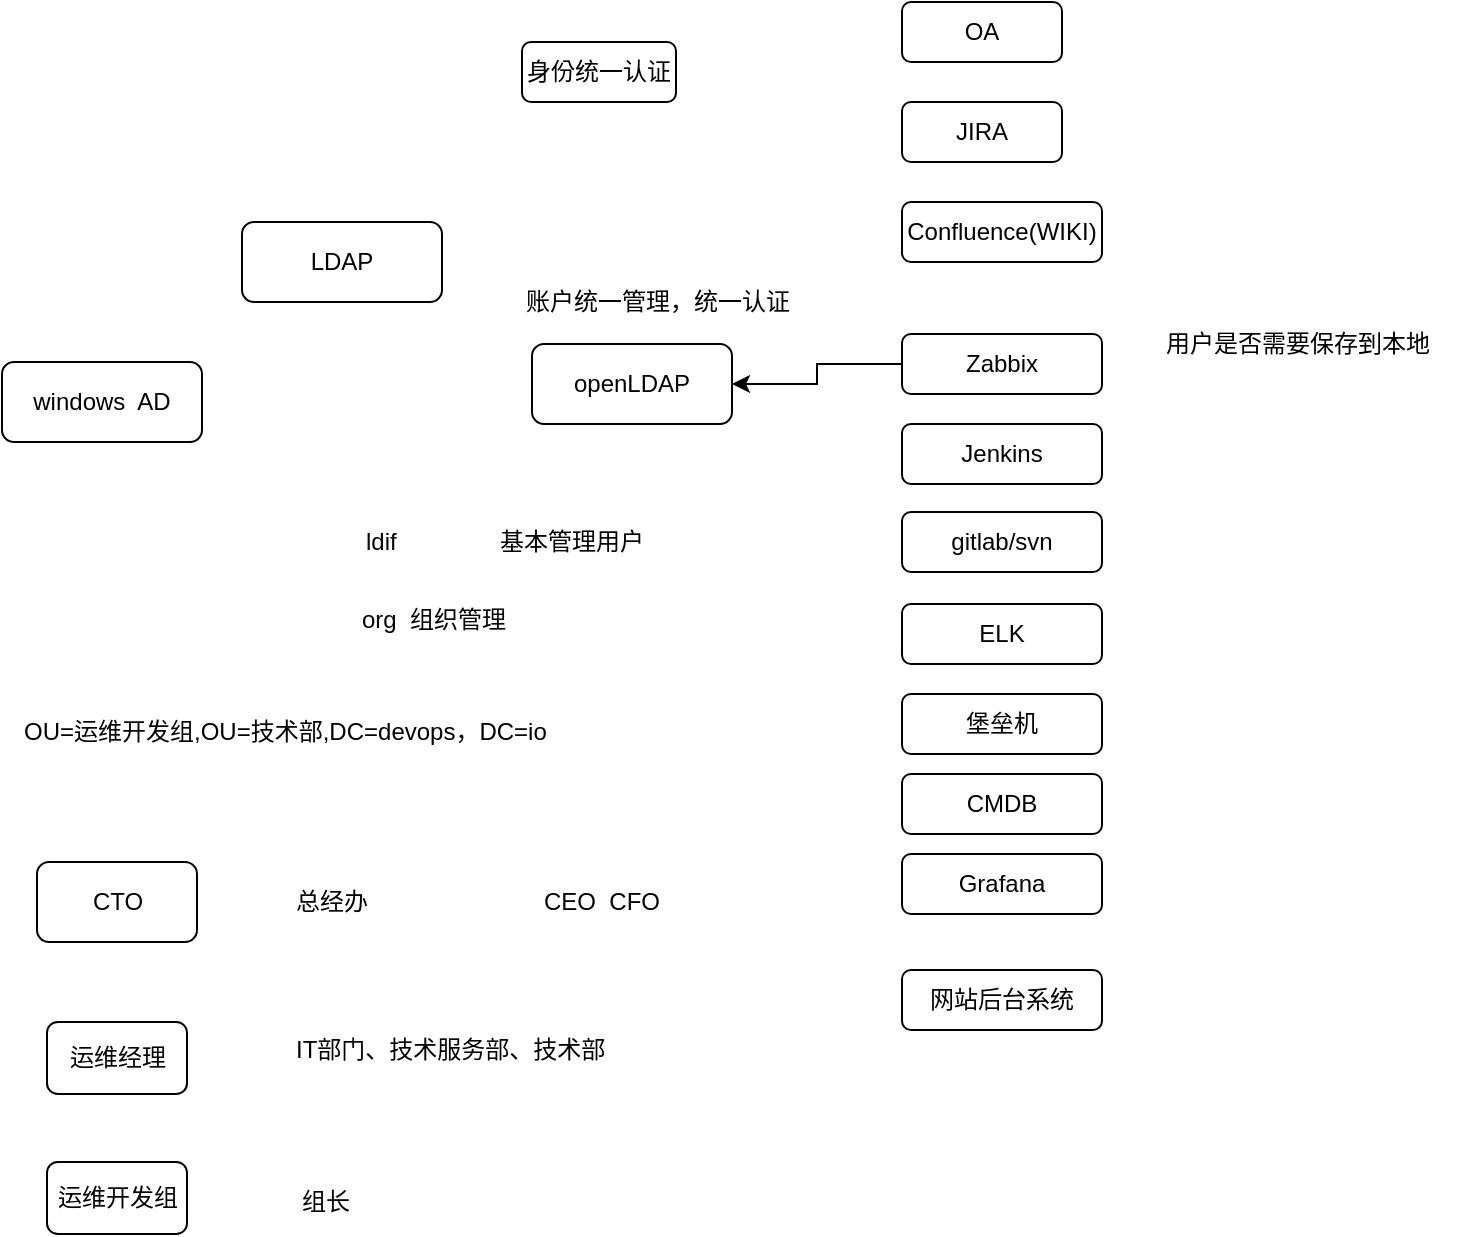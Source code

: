 <mxfile version="12.2.7" type="github" pages="2">
  <diagram id="xbigndpcGdSuTOHPYmYR" name="第 1 页">
    <mxGraphModel dx="1186" dy="741" grid="1" gridSize="10" guides="1" tooltips="1" connect="1" arrows="1" fold="1" page="1" pageScale="1" pageWidth="827" pageHeight="1169" math="0" shadow="0">
      <root>
        <mxCell id="0"/>
        <mxCell id="1" parent="0"/>
        <mxCell id="aChJso3XzgRwxcuD8M2G-1" value="LDAP" style="rounded=1;whiteSpace=wrap;html=1;" vertex="1" parent="1">
          <mxGeometry x="190" y="180" width="100" height="40" as="geometry"/>
        </mxCell>
        <mxCell id="aChJso3XzgRwxcuD8M2G-3" value="身份统一认证" style="rounded=1;whiteSpace=wrap;html=1;" vertex="1" parent="1">
          <mxGeometry x="330" y="90" width="77" height="30" as="geometry"/>
        </mxCell>
        <mxCell id="aChJso3XzgRwxcuD8M2G-4" value="windows&amp;nbsp; AD" style="rounded=1;whiteSpace=wrap;html=1;" vertex="1" parent="1">
          <mxGeometry x="70" y="250" width="100" height="40" as="geometry"/>
        </mxCell>
        <mxCell id="aChJso3XzgRwxcuD8M2G-5" value="openLDAP" style="rounded=1;whiteSpace=wrap;html=1;" vertex="1" parent="1">
          <mxGeometry x="335" y="241" width="100" height="40" as="geometry"/>
        </mxCell>
        <mxCell id="aChJso3XzgRwxcuD8M2G-6" value="ldif" style="text;html=1;resizable=0;points=[];autosize=1;align=left;verticalAlign=top;spacingTop=-4;" vertex="1" parent="1">
          <mxGeometry x="250" y="330" width="30" height="20" as="geometry"/>
        </mxCell>
        <mxCell id="aChJso3XzgRwxcuD8M2G-8" value="基本管理用户" style="text;html=1;resizable=0;points=[];autosize=1;align=left;verticalAlign=top;spacingTop=-4;" vertex="1" parent="1">
          <mxGeometry x="317" y="330" width="90" height="20" as="geometry"/>
        </mxCell>
        <mxCell id="aChJso3XzgRwxcuD8M2G-9" value="org&amp;nbsp; 组织管理" style="text;html=1;resizable=0;points=[];autosize=1;align=left;verticalAlign=top;spacingTop=-4;" vertex="1" parent="1">
          <mxGeometry x="248" y="369" width="90" height="20" as="geometry"/>
        </mxCell>
        <mxCell id="aChJso3XzgRwxcuD8M2G-10" value="CTO" style="rounded=1;whiteSpace=wrap;html=1;" vertex="1" parent="1">
          <mxGeometry x="87.5" y="500" width="80" height="40" as="geometry"/>
        </mxCell>
        <mxCell id="aChJso3XzgRwxcuD8M2G-11" value="总经办" style="text;html=1;resizable=0;points=[];autosize=1;align=left;verticalAlign=top;spacingTop=-4;" vertex="1" parent="1">
          <mxGeometry x="215" y="510" width="50" height="20" as="geometry"/>
        </mxCell>
        <mxCell id="aChJso3XzgRwxcuD8M2G-13" value="运维经理" style="rounded=1;whiteSpace=wrap;html=1;" vertex="1" parent="1">
          <mxGeometry x="92.5" y="580" width="70" height="36" as="geometry"/>
        </mxCell>
        <mxCell id="aChJso3XzgRwxcuD8M2G-15" value="IT部门、技术服务部、技术部" style="text;html=1;resizable=0;points=[];autosize=1;align=left;verticalAlign=top;spacingTop=-4;" vertex="1" parent="1">
          <mxGeometry x="215" y="584" width="170" height="20" as="geometry"/>
        </mxCell>
        <mxCell id="aChJso3XzgRwxcuD8M2G-16" value="运维开发组" style="rounded=1;whiteSpace=wrap;html=1;" vertex="1" parent="1">
          <mxGeometry x="92.5" y="650" width="70" height="36" as="geometry"/>
        </mxCell>
        <mxCell id="aChJso3XzgRwxcuD8M2G-17" value="组长" style="text;html=1;resizable=0;points=[];autosize=1;align=left;verticalAlign=top;spacingTop=-4;" vertex="1" parent="1">
          <mxGeometry x="218" y="660" width="40" height="20" as="geometry"/>
        </mxCell>
        <mxCell id="aChJso3XzgRwxcuD8M2G-18" value="OU=运维开发组,OU=技术部,DC=devops，DC=io" style="text;html=1;resizable=0;points=[];autosize=1;align=left;verticalAlign=top;spacingTop=-4;" vertex="1" parent="1">
          <mxGeometry x="79" y="425" width="280" height="20" as="geometry"/>
        </mxCell>
        <mxCell id="aChJso3XzgRwxcuD8M2G-19" value="CEO&amp;nbsp; CFO" style="text;html=1;resizable=0;points=[];autosize=1;align=left;verticalAlign=top;spacingTop=-4;" vertex="1" parent="1">
          <mxGeometry x="339" y="510" width="70" height="20" as="geometry"/>
        </mxCell>
        <mxCell id="aChJso3XzgRwxcuD8M2G-21" value="OA" style="rounded=1;whiteSpace=wrap;html=1;" vertex="1" parent="1">
          <mxGeometry x="520" y="70" width="80" height="30" as="geometry"/>
        </mxCell>
        <mxCell id="aChJso3XzgRwxcuD8M2G-22" value="JIRA" style="rounded=1;whiteSpace=wrap;html=1;" vertex="1" parent="1">
          <mxGeometry x="520" y="120" width="80" height="30" as="geometry"/>
        </mxCell>
        <mxCell id="aChJso3XzgRwxcuD8M2G-23" value="Confluence(WIKI)" style="rounded=1;whiteSpace=wrap;html=1;" vertex="1" parent="1">
          <mxGeometry x="520" y="170" width="100" height="30" as="geometry"/>
        </mxCell>
        <mxCell id="aChJso3XzgRwxcuD8M2G-35" style="edgeStyle=orthogonalEdgeStyle;rounded=0;orthogonalLoop=1;jettySize=auto;html=1;exitX=0;exitY=0.5;exitDx=0;exitDy=0;entryX=1;entryY=0.5;entryDx=0;entryDy=0;" edge="1" parent="1" source="aChJso3XzgRwxcuD8M2G-26" target="aChJso3XzgRwxcuD8M2G-5">
          <mxGeometry relative="1" as="geometry"/>
        </mxCell>
        <mxCell id="aChJso3XzgRwxcuD8M2G-26" value="Zabbix" style="rounded=1;whiteSpace=wrap;html=1;" vertex="1" parent="1">
          <mxGeometry x="520" y="236" width="100" height="30" as="geometry"/>
        </mxCell>
        <mxCell id="aChJso3XzgRwxcuD8M2G-27" value="Jenkins" style="rounded=1;whiteSpace=wrap;html=1;" vertex="1" parent="1">
          <mxGeometry x="520" y="281" width="100" height="30" as="geometry"/>
        </mxCell>
        <mxCell id="aChJso3XzgRwxcuD8M2G-28" value="gitlab/svn" style="rounded=1;whiteSpace=wrap;html=1;" vertex="1" parent="1">
          <mxGeometry x="520" y="325" width="100" height="30" as="geometry"/>
        </mxCell>
        <mxCell id="aChJso3XzgRwxcuD8M2G-29" value="ELK" style="rounded=1;whiteSpace=wrap;html=1;" vertex="1" parent="1">
          <mxGeometry x="520" y="371" width="100" height="30" as="geometry"/>
        </mxCell>
        <mxCell id="aChJso3XzgRwxcuD8M2G-30" value="堡垒机" style="rounded=1;whiteSpace=wrap;html=1;" vertex="1" parent="1">
          <mxGeometry x="520" y="416" width="100" height="30" as="geometry"/>
        </mxCell>
        <mxCell id="aChJso3XzgRwxcuD8M2G-31" value="CMDB" style="rounded=1;whiteSpace=wrap;html=1;" vertex="1" parent="1">
          <mxGeometry x="520" y="456" width="100" height="30" as="geometry"/>
        </mxCell>
        <mxCell id="aChJso3XzgRwxcuD8M2G-32" value="Grafana" style="rounded=1;whiteSpace=wrap;html=1;" vertex="1" parent="1">
          <mxGeometry x="520" y="496" width="100" height="30" as="geometry"/>
        </mxCell>
        <mxCell id="aChJso3XzgRwxcuD8M2G-33" value="网站后台系统" style="rounded=1;whiteSpace=wrap;html=1;" vertex="1" parent="1">
          <mxGeometry x="520" y="554" width="100" height="30" as="geometry"/>
        </mxCell>
        <mxCell id="aChJso3XzgRwxcuD8M2G-34" value="账户统一管理，统一认证" style="text;html=1;resizable=0;points=[];autosize=1;align=left;verticalAlign=top;spacingTop=-4;" vertex="1" parent="1">
          <mxGeometry x="330" y="210" width="150" height="20" as="geometry"/>
        </mxCell>
        <mxCell id="aChJso3XzgRwxcuD8M2G-36" value="用户是否需要保存到本地" style="text;html=1;resizable=0;points=[];autosize=1;align=left;verticalAlign=top;spacingTop=-4;" vertex="1" parent="1">
          <mxGeometry x="650" y="231" width="150" height="20" as="geometry"/>
        </mxCell>
      </root>
    </mxGraphModel>
  </diagram>
  <diagram id="w5zA4SEZufo3LOGywTid" name="第 2 页">
    <mxGraphModel dx="2013" dy="741" grid="1" gridSize="10" guides="1" tooltips="1" connect="1" arrows="1" fold="1" page="1" pageScale="1" pageWidth="827" pageHeight="1169" math="0" shadow="0">
      <root>
        <mxCell id="CsTffdpOZkQYj_XdXDyw-0"/>
        <mxCell id="CsTffdpOZkQYj_XdXDyw-1" parent="CsTffdpOZkQYj_XdXDyw-0"/>
        <mxCell id="cAGPr4ibJTok6Qr0bsOT-0" value="jira" style="rounded=1;whiteSpace=wrap;html=1;fillColor=#f8cecc;strokeColor=#b85450;" vertex="1" parent="CsTffdpOZkQYj_XdXDyw-1">
          <mxGeometry x="210" y="100" width="90" height="40" as="geometry"/>
        </mxCell>
        <mxCell id="cAGPr4ibJTok6Qr0bsOT-1" value="产品经理" style="rounded=1;whiteSpace=wrap;html=1;fillColor=#fff2cc;strokeColor=#d6b656;" vertex="1" parent="CsTffdpOZkQYj_XdXDyw-1">
          <mxGeometry x="-90" y="205" width="80" height="45" as="geometry"/>
        </mxCell>
        <mxCell id="cAGPr4ibJTok6Qr0bsOT-2" value="工作流" style="text;html=1;resizable=0;points=[];autosize=1;align=left;verticalAlign=top;spacingTop=-4;fillColor=#f5f5f5;strokeColor=#666666;fontColor=#333333;" vertex="1" parent="CsTffdpOZkQYj_XdXDyw-1">
          <mxGeometry x="224" y="157" width="50" height="20" as="geometry"/>
        </mxCell>
        <mxCell id="cAGPr4ibJTok6Qr0bsOT-3" value="每日鲜果" style="rounded=1;whiteSpace=wrap;html=1;fillColor=#fff2cc;strokeColor=#d6b656;" vertex="1" parent="CsTffdpOZkQYj_XdXDyw-1">
          <mxGeometry x="40" y="212.5" width="80" height="30" as="geometry"/>
        </mxCell>
        <mxCell id="cAGPr4ibJTok6Qr0bsOT-5" value="产出需求文档" style="text;html=1;resizable=0;points=[];autosize=1;align=left;verticalAlign=top;spacingTop=-4;fillColor=#f5f5f5;strokeColor=#666666;fontColor=#333333;" vertex="1" parent="CsTffdpOZkQYj_XdXDyw-1">
          <mxGeometry x="165" y="217.5" width="90" height="20" as="geometry"/>
        </mxCell>
        <mxCell id="cAGPr4ibJTok6Qr0bsOT-6" value="创建问题" style="text;html=1;resizable=0;points=[];autosize=1;align=left;verticalAlign=top;spacingTop=-4;fillColor=#dae8fc;strokeColor=#6c8ebf;" vertex="1" parent="CsTffdpOZkQYj_XdXDyw-1">
          <mxGeometry x="280" y="217.5" width="60" height="20" as="geometry"/>
        </mxCell>
        <mxCell id="cAGPr4ibJTok6Qr0bsOT-7" value="对应开发人员" style="text;html=1;resizable=0;points=[];autosize=1;align=left;verticalAlign=top;spacingTop=-4;fillColor=#f8cecc;strokeColor=#b85450;" vertex="1" parent="CsTffdpOZkQYj_XdXDyw-1">
          <mxGeometry x="380" y="217.5" width="90" height="20" as="geometry"/>
        </mxCell>
        <mxCell id="cAGPr4ibJTok6Qr0bsOT-10" style="edgeStyle=orthogonalEdgeStyle;rounded=0;orthogonalLoop=1;jettySize=auto;html=1;" edge="1" parent="CsTffdpOZkQYj_XdXDyw-1" source="cAGPr4ibJTok6Qr0bsOT-8">
          <mxGeometry relative="1" as="geometry">
            <mxPoint x="520" y="290" as="targetPoint"/>
          </mxGeometry>
        </mxCell>
        <mxCell id="cAGPr4ibJTok6Qr0bsOT-8" value="评估需求" style="text;html=1;resizable=0;points=[];autosize=1;align=left;verticalAlign=top;spacingTop=-4;fillColor=#fff2cc;strokeColor=#d6b656;" vertex="1" parent="CsTffdpOZkQYj_XdXDyw-1">
          <mxGeometry x="490" y="217.5" width="60" height="20" as="geometry"/>
        </mxCell>
        <mxCell id="cAGPr4ibJTok6Qr0bsOT-9" value="开发周期" style="text;html=1;resizable=0;points=[];autosize=1;align=left;verticalAlign=top;spacingTop=-4;fillColor=#fff2cc;strokeColor=#d6b656;" vertex="1" parent="CsTffdpOZkQYj_XdXDyw-1">
          <mxGeometry x="490" y="192.5" width="60" height="20" as="geometry"/>
        </mxCell>
        <mxCell id="cAGPr4ibJTok6Qr0bsOT-12" style="edgeStyle=orthogonalEdgeStyle;rounded=0;orthogonalLoop=1;jettySize=auto;html=1;" edge="1" parent="CsTffdpOZkQYj_XdXDyw-1" source="cAGPr4ibJTok6Qr0bsOT-11">
          <mxGeometry relative="1" as="geometry">
            <mxPoint x="528" y="380" as="targetPoint"/>
          </mxGeometry>
        </mxCell>
        <mxCell id="cAGPr4ibJTok6Qr0bsOT-11" value="开发进行" style="text;html=1;resizable=0;points=[];autosize=1;align=left;verticalAlign=top;spacingTop=-4;fillColor=#fff2cc;strokeColor=#d6b656;" vertex="1" parent="CsTffdpOZkQYj_XdXDyw-1">
          <mxGeometry x="498" y="289" width="60" height="20" as="geometry"/>
        </mxCell>
        <mxCell id="cAGPr4ibJTok6Qr0bsOT-14" style="edgeStyle=orthogonalEdgeStyle;rounded=0;orthogonalLoop=1;jettySize=auto;html=1;" edge="1" parent="CsTffdpOZkQYj_XdXDyw-1" source="cAGPr4ibJTok6Qr0bsOT-13">
          <mxGeometry relative="1" as="geometry">
            <mxPoint x="530" y="460" as="targetPoint"/>
          </mxGeometry>
        </mxCell>
        <mxCell id="cAGPr4ibJTok6Qr0bsOT-13" value="测试部门" style="text;html=1;resizable=0;points=[];autosize=1;align=left;verticalAlign=top;spacingTop=-4;fillColor=#fff2cc;strokeColor=#d6b656;" vertex="1" parent="CsTffdpOZkQYj_XdXDyw-1">
          <mxGeometry x="508" y="380" width="60" height="20" as="geometry"/>
        </mxCell>
        <mxCell id="cAGPr4ibJTok6Qr0bsOT-15" value="周期" style="text;html=1;resizable=0;points=[];autosize=1;align=left;verticalAlign=top;spacingTop=-4;" vertex="1" parent="CsTffdpOZkQYj_XdXDyw-1">
          <mxGeometry x="480" y="420" width="40" height="20" as="geometry"/>
        </mxCell>
        <mxCell id="cAGPr4ibJTok6Qr0bsOT-17" style="edgeStyle=orthogonalEdgeStyle;rounded=0;orthogonalLoop=1;jettySize=auto;html=1;" edge="1" parent="CsTffdpOZkQYj_XdXDyw-1" source="cAGPr4ibJTok6Qr0bsOT-16">
          <mxGeometry relative="1" as="geometry">
            <mxPoint x="540" y="530" as="targetPoint"/>
            <Array as="points">
              <mxPoint x="540" y="510"/>
              <mxPoint x="540" y="510"/>
            </Array>
          </mxGeometry>
        </mxCell>
        <mxCell id="cAGPr4ibJTok6Qr0bsOT-16" value="产品经理" style="text;html=1;resizable=0;points=[];autosize=1;align=left;verticalAlign=top;spacingTop=-4;fillColor=#fff2cc;strokeColor=#d6b656;" vertex="1" parent="CsTffdpOZkQYj_XdXDyw-1">
          <mxGeometry x="510" y="460" width="60" height="20" as="geometry"/>
        </mxCell>
        <mxCell id="cAGPr4ibJTok6Qr0bsOT-21" style="edgeStyle=orthogonalEdgeStyle;rounded=0;orthogonalLoop=1;jettySize=auto;html=1;" edge="1" parent="CsTffdpOZkQYj_XdXDyw-1" source="cAGPr4ibJTok6Qr0bsOT-18">
          <mxGeometry relative="1" as="geometry">
            <mxPoint x="538" y="600" as="targetPoint"/>
          </mxGeometry>
        </mxCell>
        <mxCell id="cAGPr4ibJTok6Qr0bsOT-18" value="运维部" style="text;html=1;resizable=0;points=[];autosize=1;align=left;verticalAlign=top;spacingTop=-4;fillColor=#f8cecc;strokeColor=#b85450;" vertex="1" parent="CsTffdpOZkQYj_XdXDyw-1">
          <mxGeometry x="513" y="530" width="50" height="20" as="geometry"/>
        </mxCell>
        <mxCell id="cAGPr4ibJTok6Qr0bsOT-19" value="开发环境已经测试" style="text;html=1;resizable=0;points=[];autosize=1;align=left;verticalAlign=top;spacingTop=-4;" vertex="1" parent="CsTffdpOZkQYj_XdXDyw-1">
          <mxGeometry x="580" y="330" width="110" height="20" as="geometry"/>
        </mxCell>
        <mxCell id="cAGPr4ibJTok6Qr0bsOT-20" value="测试环境，测试用例、 产出测试报告" style="text;html=1;resizable=0;points=[];autosize=1;align=left;verticalAlign=top;spacingTop=-4;" vertex="1" parent="CsTffdpOZkQYj_XdXDyw-1">
          <mxGeometry x="580" y="410" width="210" height="20" as="geometry"/>
        </mxCell>
        <mxCell id="cAGPr4ibJTok6Qr0bsOT-23" style="edgeStyle=orthogonalEdgeStyle;rounded=0;orthogonalLoop=1;jettySize=auto;html=1;" edge="1" parent="CsTffdpOZkQYj_XdXDyw-1" source="cAGPr4ibJTok6Qr0bsOT-22">
          <mxGeometry relative="1" as="geometry">
            <mxPoint x="548" y="670" as="targetPoint"/>
          </mxGeometry>
        </mxCell>
        <mxCell id="cAGPr4ibJTok6Qr0bsOT-22" value="仿生产环境" style="text;html=1;resizable=0;points=[];autosize=1;align=left;verticalAlign=top;spacingTop=-4;fillColor=#fff2cc;strokeColor=#d6b656;" vertex="1" parent="CsTffdpOZkQYj_XdXDyw-1">
          <mxGeometry x="510" y="601" width="80" height="20" as="geometry"/>
        </mxCell>
        <mxCell id="cAGPr4ibJTok6Qr0bsOT-26" style="edgeStyle=orthogonalEdgeStyle;rounded=0;orthogonalLoop=1;jettySize=auto;html=1;" edge="1" parent="CsTffdpOZkQYj_XdXDyw-1" source="cAGPr4ibJTok6Qr0bsOT-24">
          <mxGeometry relative="1" as="geometry">
            <mxPoint x="547" y="730" as="targetPoint"/>
          </mxGeometry>
        </mxCell>
        <mxCell id="cAGPr4ibJTok6Qr0bsOT-24" value="灰度" style="text;html=1;resizable=0;points=[];autosize=1;align=left;verticalAlign=top;spacingTop=-4;fillColor=#dae8fc;strokeColor=#6c8ebf;" vertex="1" parent="CsTffdpOZkQYj_XdXDyw-1">
          <mxGeometry x="527" y="672" width="40" height="20" as="geometry"/>
        </mxCell>
        <mxCell id="cAGPr4ibJTok6Qr0bsOT-25" value="产生生产环境的数据" style="text;html=1;resizable=0;points=[];autosize=1;align=left;verticalAlign=top;spacingTop=-4;fillColor=#fff2cc;strokeColor=#d6b656;" vertex="1" parent="CsTffdpOZkQYj_XdXDyw-1">
          <mxGeometry x="588" y="672" width="120" height="20" as="geometry"/>
        </mxCell>
        <mxCell id="cAGPr4ibJTok6Qr0bsOT-27" value="生产环境" style="text;html=1;resizable=0;points=[];autosize=1;align=left;verticalAlign=top;spacingTop=-4;fillColor=#f5f5f5;strokeColor=#666666;fontColor=#333333;" vertex="1" parent="CsTffdpOZkQYj_XdXDyw-1">
          <mxGeometry x="528" y="730" width="60" height="20" as="geometry"/>
        </mxCell>
        <mxCell id="cAGPr4ibJTok6Qr0bsOT-28" value="产品经理为主、测试、开发" style="text;html=1;resizable=0;points=[];autosize=1;align=left;verticalAlign=top;spacingTop=-4;fillColor=#fff2cc;strokeColor=#d6b656;" vertex="1" parent="CsTffdpOZkQYj_XdXDyw-1">
          <mxGeometry x="345" y="610" width="160" height="20" as="geometry"/>
        </mxCell>
        <mxCell id="cAGPr4ibJTok6Qr0bsOT-30" value="产品经理为主、测试、开发" style="text;html=1;resizable=0;points=[];autosize=1;align=left;verticalAlign=top;spacingTop=-4;fillColor=#fff2cc;strokeColor=#d6b656;" vertex="1" parent="CsTffdpOZkQYj_XdXDyw-1">
          <mxGeometry x="300" y="672" width="160" height="20" as="geometry"/>
        </mxCell>
        <mxCell id="cAGPr4ibJTok6Qr0bsOT-31" value="一天" style="text;html=1;resizable=0;points=[];autosize=1;align=left;verticalAlign=top;spacingTop=-4;fillColor=#f8cecc;strokeColor=#b85450;" vertex="1" parent="CsTffdpOZkQYj_XdXDyw-1">
          <mxGeometry x="473.5" y="672" width="40" height="20" as="geometry"/>
        </mxCell>
        <mxCell id="cAGPr4ibJTok6Qr0bsOT-32" value="产品经理为主、测试、开发" style="text;html=1;resizable=0;points=[];autosize=1;align=left;verticalAlign=top;spacingTop=-4;fillColor=#fff2cc;strokeColor=#d6b656;" vertex="1" parent="CsTffdpOZkQYj_XdXDyw-1">
          <mxGeometry x="333" y="730" width="160" height="20" as="geometry"/>
        </mxCell>
        <mxCell id="cAGPr4ibJTok6Qr0bsOT-33" value="CI、CD" style="text;html=1;resizable=0;points=[];autosize=1;align=left;verticalAlign=top;spacingTop=-4;fillColor=#fff2cc;strokeColor=#d6b656;" vertex="1" parent="CsTffdpOZkQYj_XdXDyw-1">
          <mxGeometry x="890" y="197.5" width="60" height="20" as="geometry"/>
        </mxCell>
        <mxCell id="cAGPr4ibJTok6Qr0bsOT-34" value="需求1" style="text;html=1;resizable=0;points=[];autosize=1;align=left;verticalAlign=top;spacingTop=-4;fillColor=#fff2cc;strokeColor=#d6b656;" vertex="1" parent="CsTffdpOZkQYj_XdXDyw-1">
          <mxGeometry x="598" y="202.5" width="50" height="20" as="geometry"/>
        </mxCell>
        <mxCell id="cAGPr4ibJTok6Qr0bsOT-35" value="需求2" style="text;html=1;resizable=0;points=[];autosize=1;align=left;verticalAlign=top;spacingTop=-4;fillColor=#fff2cc;strokeColor=#d6b656;" vertex="1" parent="CsTffdpOZkQYj_XdXDyw-1">
          <mxGeometry x="660" y="205" width="50" height="20" as="geometry"/>
        </mxCell>
        <mxCell id="cAGPr4ibJTok6Qr0bsOT-36" value="需求3" style="text;html=1;resizable=0;points=[];autosize=1;align=left;verticalAlign=top;spacingTop=-4;fillColor=#fff2cc;strokeColor=#d6b656;" vertex="1" parent="CsTffdpOZkQYj_XdXDyw-1">
          <mxGeometry x="720" y="202.5" width="50" height="20" as="geometry"/>
        </mxCell>
        <mxCell id="cAGPr4ibJTok6Qr0bsOT-37" value="dev" style="text;html=1;resizable=0;points=[];autosize=1;align=left;verticalAlign=top;spacingTop=-4;" vertex="1" parent="CsTffdpOZkQYj_XdXDyw-1">
          <mxGeometry x="605" y="289" width="30" height="20" as="geometry"/>
        </mxCell>
        <mxCell id="cAGPr4ibJTok6Qr0bsOT-38" value="test" style="text;html=1;resizable=0;points=[];autosize=1;align=left;verticalAlign=top;spacingTop=-4;" vertex="1" parent="CsTffdpOZkQYj_XdXDyw-1">
          <mxGeometry x="630" y="440" width="30" height="20" as="geometry"/>
        </mxCell>
        <mxCell id="cAGPr4ibJTok6Qr0bsOT-39" value="nginx+redis+mysql+tomcat" style="text;html=1;resizable=0;points=[];autosize=1;align=left;verticalAlign=top;spacingTop=-4;" vertex="1" parent="CsTffdpOZkQYj_XdXDyw-1">
          <mxGeometry x="665" y="287" width="160" height="20" as="geometry"/>
        </mxCell>
        <mxCell id="cAGPr4ibJTok6Qr0bsOT-40" value="jdbc 配置文件" style="text;html=1;resizable=0;points=[];autosize=1;align=left;verticalAlign=top;spacingTop=-4;" vertex="1" parent="CsTffdpOZkQYj_XdXDyw-1">
          <mxGeometry x="710" y="440" width="90" height="20" as="geometry"/>
        </mxCell>
        <mxCell id="cAGPr4ibJTok6Qr0bsOT-41" value="jdbc 配置文件" style="text;html=1;resizable=0;points=[];autosize=1;align=left;verticalAlign=top;spacingTop=-4;" vertex="1" parent="CsTffdpOZkQYj_XdXDyw-1">
          <mxGeometry x="706" y="321" width="90" height="20" as="geometry"/>
        </mxCell>
        <mxCell id="cAGPr4ibJTok6Qr0bsOT-44" value="jenkins" style="text;html=1;resizable=0;points=[];autosize=1;align=left;verticalAlign=top;spacingTop=-4;" vertex="1" parent="CsTffdpOZkQYj_XdXDyw-1">
          <mxGeometry x="890" y="341" width="50" height="20" as="geometry"/>
        </mxCell>
        <mxCell id="cAGPr4ibJTok6Qr0bsOT-45" value="配置中心" style="text;html=1;resizable=0;points=[];autosize=1;align=left;verticalAlign=top;spacingTop=-4;" vertex="1" parent="CsTffdpOZkQYj_XdXDyw-1">
          <mxGeometry x="870" y="430" width="60" height="20" as="geometry"/>
        </mxCell>
      </root>
    </mxGraphModel>
  </diagram>
</mxfile>
